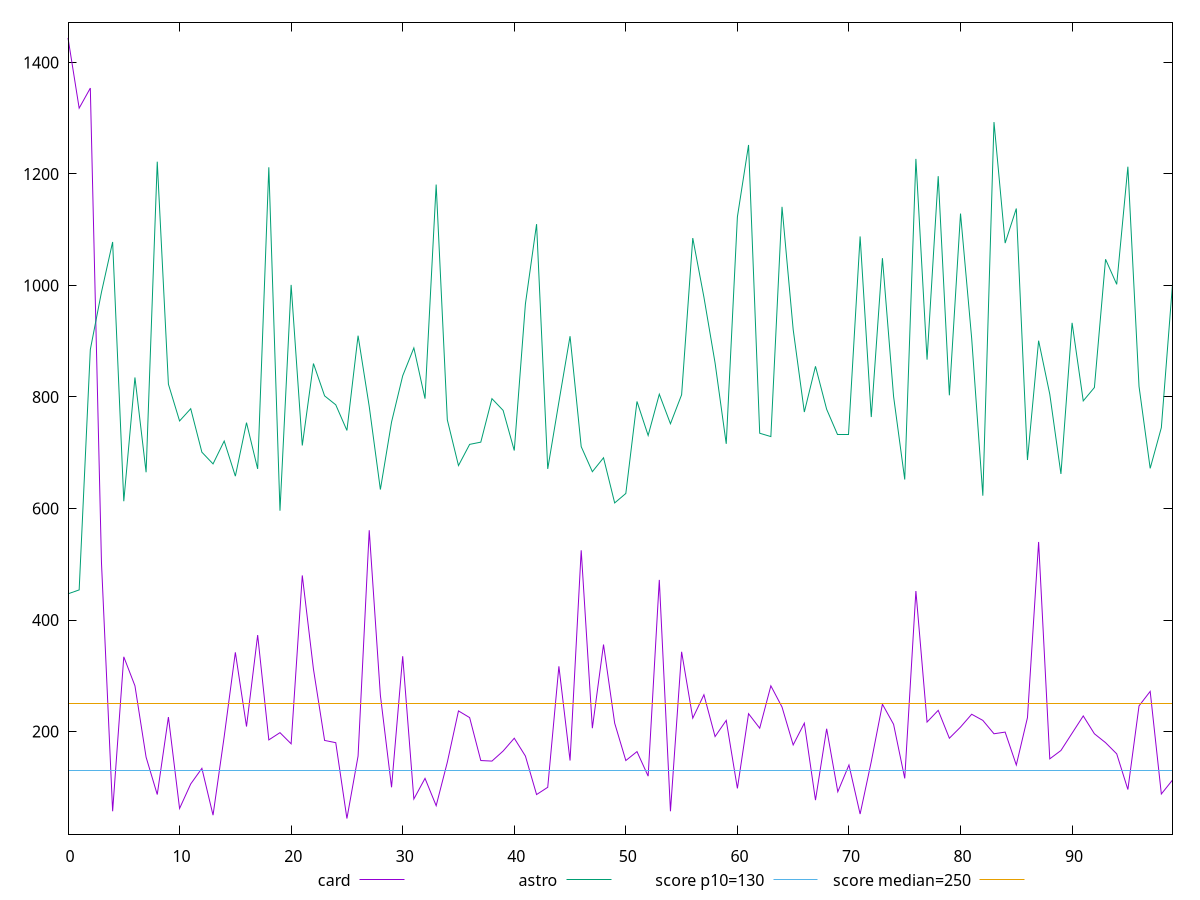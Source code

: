 reset

$card <<EOF
0 1444
1 1318
2 1354
3 503
4 57
5 334
6 282
7 154
8 87
9 226
10 62
11 106
12 133.9999999999999
13 50
14 190.9999999999999
15 341.9999999999998
16 209
17 373.0000000000002
18 184.9999999999999
19 198
20 178
21 480
22 312
23 184
24 180
25 44
26 156
27 561
28 265
29 100
30 335
31 79
32 116
33 67
34 145
35 237
36 225
37 148
38 147
39 165
40 188
41 156
42 87
43 100
44 317
45 148
46 524.9999999999998
47 206
48 356
49 215
50 148
51 164
52 120
53 472.0000000000001
54 57
55 343
56 224
57 266
58 191
59 220
60 98
61 232
62 206
63 282
64 244
65 176
66 215
67 77
68 205
69 92
70 140
71 52
72 146
73 248.9999999999999
74 213
75 116
76 452
77 217
78 238
79 188
80 208
81 231
82 220
83 196
84 199
85 140
86 225
87 539.9999999999999
88 151
89 166
91 228
92 196
93 180
94 160
95 96
96 246
97 272.0000000000001
98 88
99 113
EOF

$astro <<EOF
0 447
1 454
2 885
3 988
4 1078
5 612.9999999999991
6 835.0000000000009
7 665
8 1222.000000000001
9 823
10 757
11 779
12 701
13 680
14 720.9999999999991
15 658
16 754
17 671
18 1212
19 596
20 1001
21 713
22 860
23 802
24 786
25 740.0000000000009
26 910
27 783.0000000000009
28 634.0000000000009
29 754.9999999999991
30 838
31 887.9999999999991
32 796.9999999999991
33 1181
34 759
35 677
36 714.9999999999991
37 719.0000000000002
38 797
39 776
40 704
41 967.0000000000009
42 1110
43 671
44 791
45 909
46 711
47 666.0000000000009
48 691
49 610.0000000000009
50 627
51 792
52 731.0000000000009
53 804.9999999999991
54 752.0000000000009
55 803.9999999999991
56 1085
57 978.9999999999991
58 861
59 716
60 1122.9999999999995
61 1252
62 735
63 729
64 1141
65 921
66 773.0000000000009
67 855.0000000000009
68 778
69 732.0000000000009
70 732.0000000000009
71 1088
72 763.9999999999991
73 1049
74 800.9999999999991
75 652
76 1227
77 866.9999999999991
78 1196
79 803.0000000000009
80 1129
81 905.0000000000009
82 623
83 1293
84 1076
85 1137.999999999999
86 687
87 901
88 805
89 662.0000000000009
90 933
91 792.9999999999991
92 817.0000000000009
93 1047
94 1002
95 1213
96 819.0000000000009
97 672
98 745
99 1002
EOF

set key outside below
set xrange [0:99]
set yrange [16:1472]
set trange [16:1472]
set terminal svg size 640, 520 enhanced background rgb 'white'
set output "report/report_00029_2021-02-24T13-36-40.390Z/max-potential-fid/comparison/line/2_vs_3.svg"

plot $card title "card" with line, \
     $astro title "astro" with line, \
     130 title "score p10=130", \
     250 title "score median=250"

reset
